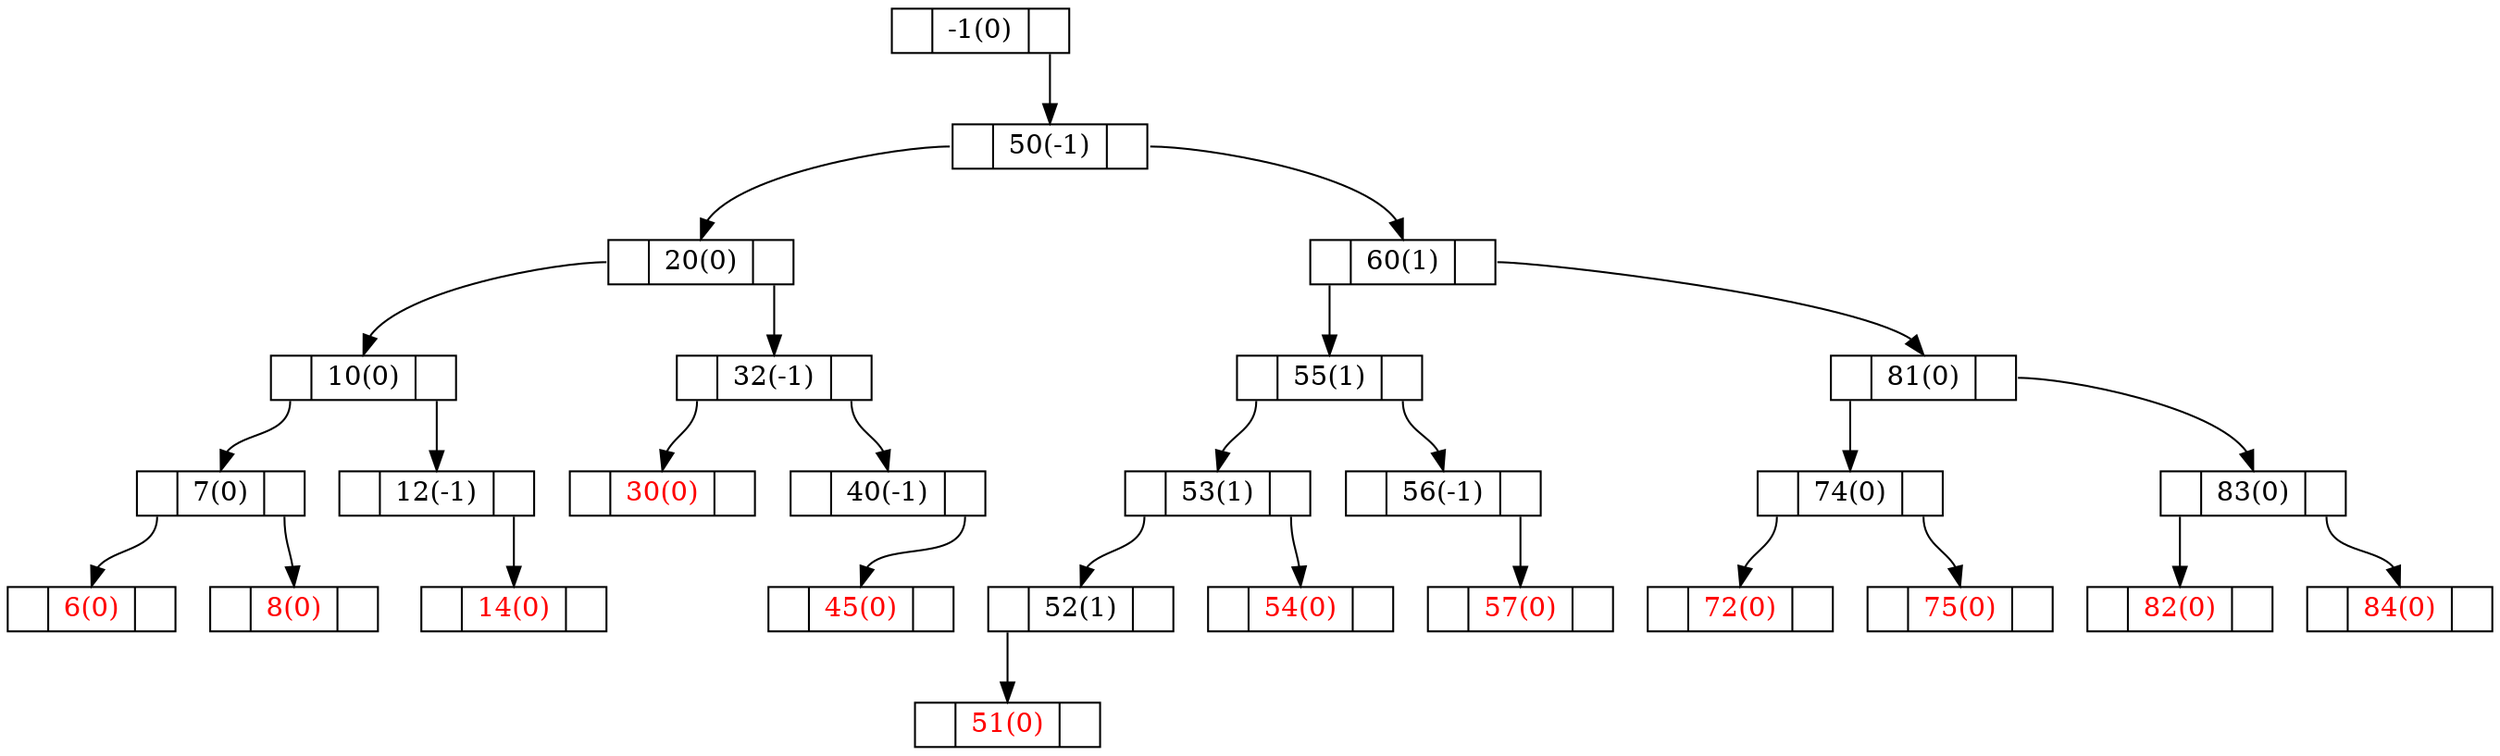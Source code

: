 digraph G {
node [shape = record, height = .1, color = "black"];
-1[label = "<L> |<D> -1(0)|<R> "];
50[label = "<L> |<D> 50(-1)|<R> "];
20[label = "<L> |<D> 20(0)|<R> "];
60[label = "<L> |<D> 60(1)|<R> "];
10[label = "<L> |<D> 10(0)|<R> "];
32[label = "<L> |<D> 32(-1)|<R> "];
55[label = "<L> |<D> 55(1)|<R> "];
81[label = "<L> |<D> 81(0)|<R> "];
7[label = "<L> |<D> 7(0)|<R> "];
12[label = "<L> |<D> 12(-1)|<R> "];
30[label = "<L> |<D> 30(0)|<R> ",fontcolor="red"];
40[label = "<L> |<D> 40(-1)|<R> "];
53[label = "<L> |<D> 53(1)|<R> "];
56[label = "<L> |<D> 56(-1)|<R> "];
74[label = "<L> |<D> 74(0)|<R> "];
83[label = "<L> |<D> 83(0)|<R> "];
6[label = "<L> |<D> 6(0)|<R> ",fontcolor="red"];
8[label = "<L> |<D> 8(0)|<R> ",fontcolor="red"];
14[label = "<L> |<D> 14(0)|<R> ",fontcolor="red"];
45[label = "<L> |<D> 45(0)|<R> ",fontcolor="red"];
52[label = "<L> |<D> 52(1)|<R> "];
54[label = "<L> |<D> 54(0)|<R> ",fontcolor="red"];
57[label = "<L> |<D> 57(0)|<R> ",fontcolor="red"];
72[label = "<L> |<D> 72(0)|<R> ",fontcolor="red"];
75[label = "<L> |<D> 75(0)|<R> ",fontcolor="red"];
82[label = "<L> |<D> 82(0)|<R> ",fontcolor="red"];
84[label = "<L> |<D> 84(0)|<R> ",fontcolor="red"];
51[label = "<L> |<D> 51(0)|<R> ",fontcolor="red"];
"-1":R -> "50":D;
"50":L -> "20":D;
"50":R -> "60":D;
"20":L -> "10":D;
"20":R -> "32":D;
"60":L -> "55":D;
"60":R -> "81":D;
"10":L -> "7":D;
"10":R -> "12":D;
"32":L -> "30":D;
"32":R -> "40":D;
"55":L -> "53":D;
"55":R -> "56":D;
"81":L -> "74":D;
"81":R -> "83":D;
"7":L -> "6":D;
"7":R -> "8":D;
"12":R -> "14":D;
"40":R -> "45":D;
"53":L -> "52":D;
"53":R -> "54":D;
"56":R -> "57":D;
"74":L -> "72":D;
"74":R -> "75":D;
"83":L -> "82":D;
"83":R -> "84":D;
"52":L -> "51":D;
}
